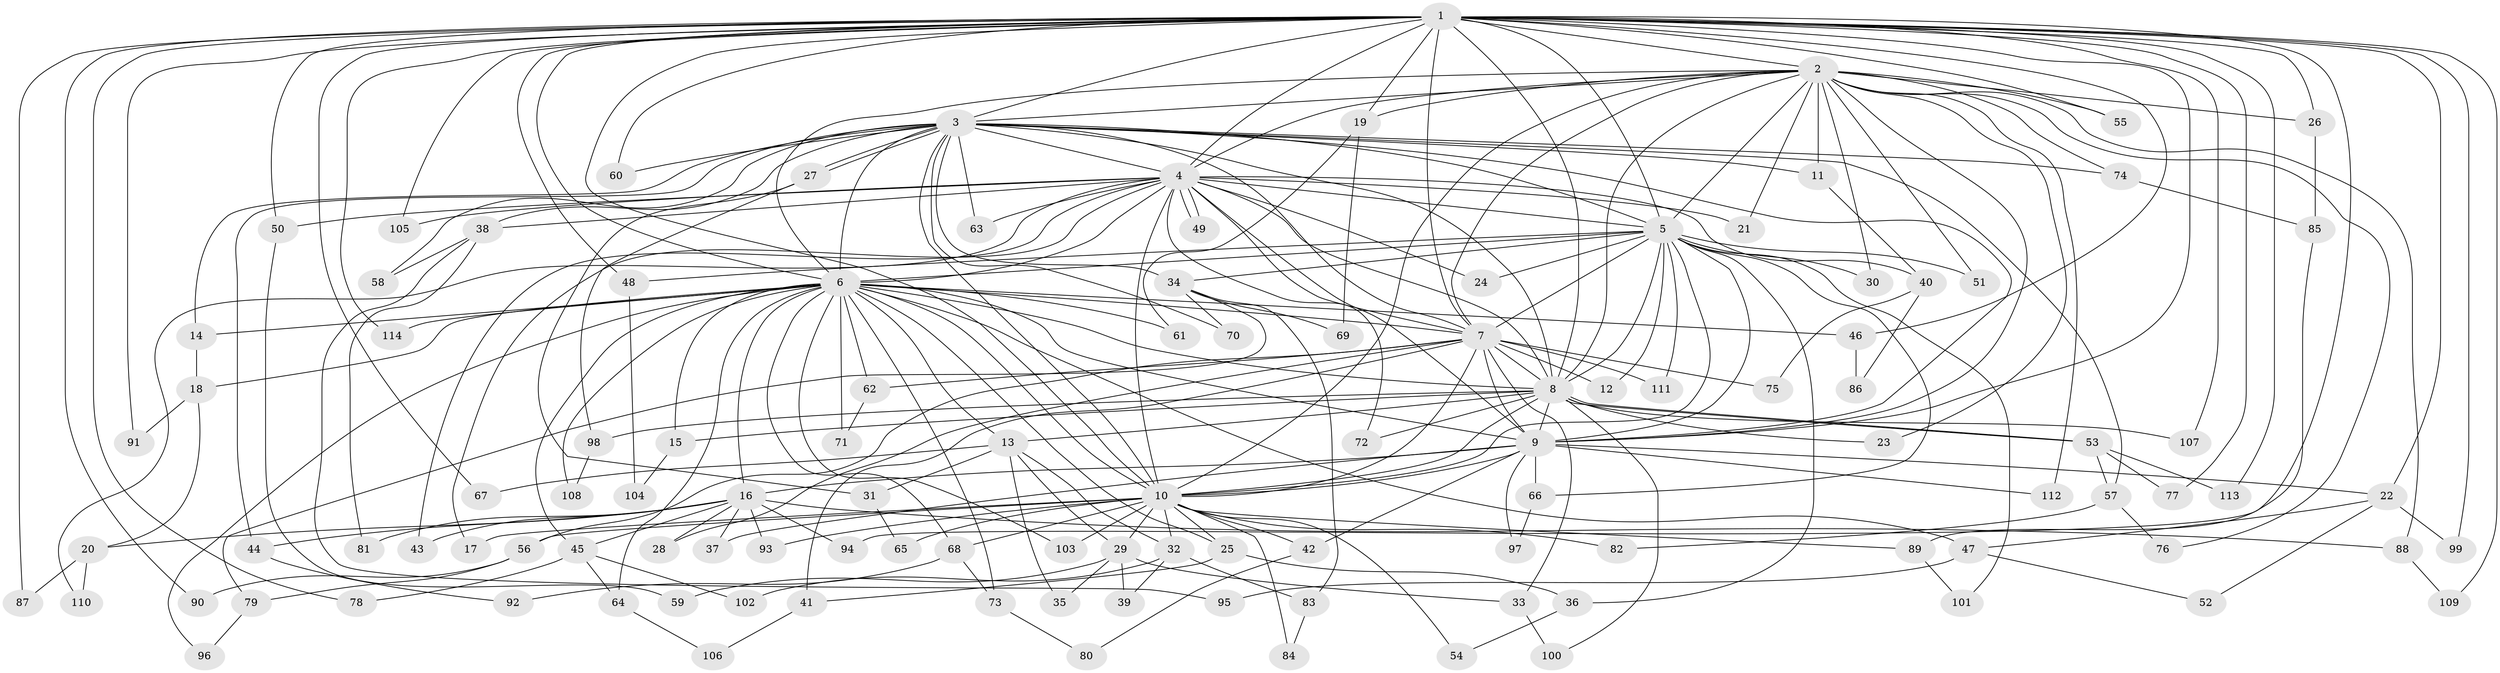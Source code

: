 // Generated by graph-tools (version 1.1) at 2025/49/03/09/25 03:49:31]
// undirected, 114 vertices, 253 edges
graph export_dot {
graph [start="1"]
  node [color=gray90,style=filled];
  1;
  2;
  3;
  4;
  5;
  6;
  7;
  8;
  9;
  10;
  11;
  12;
  13;
  14;
  15;
  16;
  17;
  18;
  19;
  20;
  21;
  22;
  23;
  24;
  25;
  26;
  27;
  28;
  29;
  30;
  31;
  32;
  33;
  34;
  35;
  36;
  37;
  38;
  39;
  40;
  41;
  42;
  43;
  44;
  45;
  46;
  47;
  48;
  49;
  50;
  51;
  52;
  53;
  54;
  55;
  56;
  57;
  58;
  59;
  60;
  61;
  62;
  63;
  64;
  65;
  66;
  67;
  68;
  69;
  70;
  71;
  72;
  73;
  74;
  75;
  76;
  77;
  78;
  79;
  80;
  81;
  82;
  83;
  84;
  85;
  86;
  87;
  88;
  89;
  90;
  91;
  92;
  93;
  94;
  95;
  96;
  97;
  98;
  99;
  100;
  101;
  102;
  103;
  104;
  105;
  106;
  107;
  108;
  109;
  110;
  111;
  112;
  113;
  114;
  1 -- 2;
  1 -- 3;
  1 -- 4;
  1 -- 5;
  1 -- 6;
  1 -- 7;
  1 -- 8;
  1 -- 9;
  1 -- 10;
  1 -- 19;
  1 -- 22;
  1 -- 26;
  1 -- 46;
  1 -- 48;
  1 -- 50;
  1 -- 55;
  1 -- 60;
  1 -- 67;
  1 -- 77;
  1 -- 78;
  1 -- 87;
  1 -- 90;
  1 -- 91;
  1 -- 94;
  1 -- 99;
  1 -- 105;
  1 -- 107;
  1 -- 109;
  1 -- 113;
  1 -- 114;
  2 -- 3;
  2 -- 4;
  2 -- 5;
  2 -- 6;
  2 -- 7;
  2 -- 8;
  2 -- 9;
  2 -- 10;
  2 -- 11;
  2 -- 19;
  2 -- 21;
  2 -- 23;
  2 -- 26;
  2 -- 30;
  2 -- 51;
  2 -- 55;
  2 -- 74;
  2 -- 76;
  2 -- 88;
  2 -- 112;
  3 -- 4;
  3 -- 5;
  3 -- 6;
  3 -- 7;
  3 -- 8;
  3 -- 9;
  3 -- 10;
  3 -- 11;
  3 -- 14;
  3 -- 27;
  3 -- 27;
  3 -- 34;
  3 -- 38;
  3 -- 44;
  3 -- 57;
  3 -- 58;
  3 -- 60;
  3 -- 63;
  3 -- 70;
  3 -- 74;
  4 -- 5;
  4 -- 6;
  4 -- 7;
  4 -- 8;
  4 -- 9;
  4 -- 10;
  4 -- 17;
  4 -- 21;
  4 -- 24;
  4 -- 38;
  4 -- 40;
  4 -- 43;
  4 -- 49;
  4 -- 49;
  4 -- 50;
  4 -- 63;
  4 -- 72;
  4 -- 105;
  4 -- 110;
  5 -- 6;
  5 -- 7;
  5 -- 8;
  5 -- 9;
  5 -- 10;
  5 -- 12;
  5 -- 24;
  5 -- 30;
  5 -- 34;
  5 -- 36;
  5 -- 48;
  5 -- 51;
  5 -- 66;
  5 -- 101;
  5 -- 111;
  6 -- 7;
  6 -- 8;
  6 -- 9;
  6 -- 10;
  6 -- 13;
  6 -- 14;
  6 -- 15;
  6 -- 16;
  6 -- 18;
  6 -- 25;
  6 -- 45;
  6 -- 46;
  6 -- 47;
  6 -- 61;
  6 -- 62;
  6 -- 64;
  6 -- 68;
  6 -- 71;
  6 -- 73;
  6 -- 96;
  6 -- 103;
  6 -- 108;
  6 -- 114;
  7 -- 8;
  7 -- 9;
  7 -- 10;
  7 -- 12;
  7 -- 28;
  7 -- 33;
  7 -- 41;
  7 -- 56;
  7 -- 62;
  7 -- 75;
  7 -- 111;
  8 -- 9;
  8 -- 10;
  8 -- 13;
  8 -- 15;
  8 -- 23;
  8 -- 53;
  8 -- 53;
  8 -- 72;
  8 -- 98;
  8 -- 100;
  8 -- 107;
  9 -- 10;
  9 -- 16;
  9 -- 22;
  9 -- 37;
  9 -- 42;
  9 -- 66;
  9 -- 97;
  9 -- 112;
  10 -- 17;
  10 -- 25;
  10 -- 29;
  10 -- 32;
  10 -- 42;
  10 -- 54;
  10 -- 56;
  10 -- 65;
  10 -- 68;
  10 -- 82;
  10 -- 84;
  10 -- 89;
  10 -- 93;
  10 -- 103;
  11 -- 40;
  13 -- 29;
  13 -- 31;
  13 -- 32;
  13 -- 35;
  13 -- 67;
  14 -- 18;
  15 -- 104;
  16 -- 20;
  16 -- 28;
  16 -- 37;
  16 -- 43;
  16 -- 44;
  16 -- 45;
  16 -- 81;
  16 -- 88;
  16 -- 93;
  16 -- 94;
  18 -- 20;
  18 -- 91;
  19 -- 61;
  19 -- 69;
  20 -- 87;
  20 -- 110;
  22 -- 47;
  22 -- 52;
  22 -- 99;
  25 -- 36;
  25 -- 41;
  26 -- 85;
  27 -- 31;
  27 -- 98;
  29 -- 33;
  29 -- 35;
  29 -- 39;
  29 -- 59;
  31 -- 65;
  32 -- 39;
  32 -- 83;
  32 -- 102;
  33 -- 100;
  34 -- 69;
  34 -- 70;
  34 -- 79;
  34 -- 83;
  36 -- 54;
  38 -- 58;
  38 -- 81;
  38 -- 95;
  40 -- 75;
  40 -- 86;
  41 -- 106;
  42 -- 80;
  44 -- 92;
  45 -- 64;
  45 -- 78;
  45 -- 102;
  46 -- 86;
  47 -- 52;
  47 -- 95;
  48 -- 104;
  50 -- 59;
  53 -- 57;
  53 -- 77;
  53 -- 113;
  56 -- 79;
  56 -- 90;
  57 -- 76;
  57 -- 82;
  62 -- 71;
  64 -- 106;
  66 -- 97;
  68 -- 73;
  68 -- 92;
  73 -- 80;
  74 -- 85;
  79 -- 96;
  83 -- 84;
  85 -- 89;
  88 -- 109;
  89 -- 101;
  98 -- 108;
}

